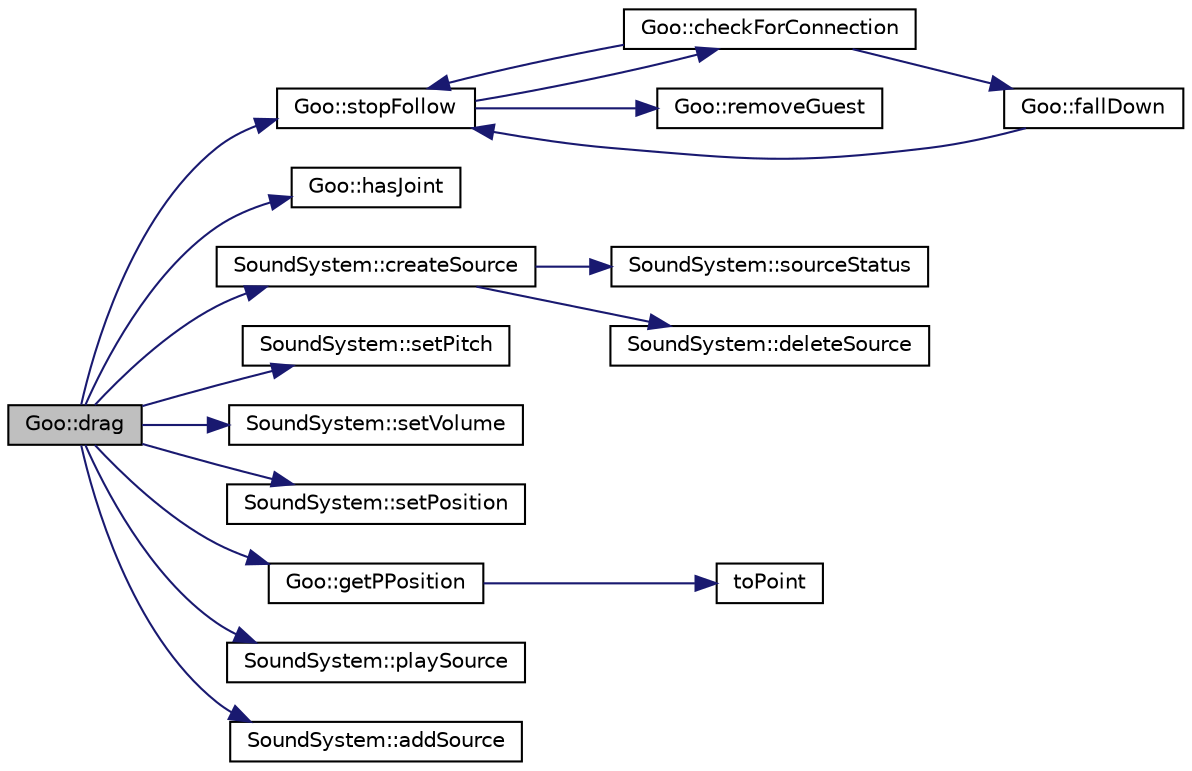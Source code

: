 digraph G
{
  edge [fontname="Helvetica",fontsize="10",labelfontname="Helvetica",labelfontsize="10"];
  node [fontname="Helvetica",fontsize="10",shape=record];
  rankdir="LR";
  Node1 [label="Goo::drag",height=0.2,width=0.4,color="black", fillcolor="grey75", style="filled" fontcolor="black"];
  Node1 -> Node2 [color="midnightblue",fontsize="10",style="solid",fontname="Helvetica"];
  Node2 [label="Goo::stopFollow",height=0.2,width=0.4,color="black", fillcolor="white", style="filled",URL="$d5/d5d/classGoo.html#a83a93e67d95635456f9bf4bcfb1ccf32"];
  Node2 -> Node3 [color="midnightblue",fontsize="10",style="solid",fontname="Helvetica"];
  Node3 [label="Goo::checkForConnection",height=0.2,width=0.4,color="black", fillcolor="white", style="filled",URL="$d5/d5d/classGoo.html#abfc4ee3aa7503c26f1bd4e2024f666e4"];
  Node3 -> Node2 [color="midnightblue",fontsize="10",style="solid",fontname="Helvetica"];
  Node3 -> Node4 [color="midnightblue",fontsize="10",style="solid",fontname="Helvetica"];
  Node4 [label="Goo::fallDown",height=0.2,width=0.4,color="black", fillcolor="white", style="filled",URL="$d5/d5d/classGoo.html#aefb4ce872af2583c479f2b41d9b494ab"];
  Node4 -> Node2 [color="midnightblue",fontsize="10",style="solid",fontname="Helvetica"];
  Node2 -> Node5 [color="midnightblue",fontsize="10",style="solid",fontname="Helvetica"];
  Node5 [label="Goo::removeGuest",height=0.2,width=0.4,color="black", fillcolor="white", style="filled",URL="$d5/d5d/classGoo.html#a048114698e7a5f9912bfc09f19470264"];
  Node1 -> Node6 [color="midnightblue",fontsize="10",style="solid",fontname="Helvetica"];
  Node6 [label="Goo::hasJoint",height=0.2,width=0.4,color="black", fillcolor="white", style="filled",URL="$d5/d5d/classGoo.html#ae809f97fb4c0c7f58a63cbed66f0ba5c"];
  Node1 -> Node7 [color="midnightblue",fontsize="10",style="solid",fontname="Helvetica"];
  Node7 [label="SoundSystem::createSource",height=0.2,width=0.4,color="black", fillcolor="white", style="filled",URL="$d3/dd2/classSoundSystem.html#a3ee89a335758195d3ad204651cbb113f"];
  Node7 -> Node8 [color="midnightblue",fontsize="10",style="solid",fontname="Helvetica"];
  Node8 [label="SoundSystem::sourceStatus",height=0.2,width=0.4,color="black", fillcolor="white", style="filled",URL="$d3/dd2/classSoundSystem.html#a69834cd09c84145151347b2bc3d93af1"];
  Node7 -> Node9 [color="midnightblue",fontsize="10",style="solid",fontname="Helvetica"];
  Node9 [label="SoundSystem::deleteSource",height=0.2,width=0.4,color="black", fillcolor="white", style="filled",URL="$d3/dd2/classSoundSystem.html#a40ed8f6a1c61cdc9f085c3c0d4998145"];
  Node1 -> Node10 [color="midnightblue",fontsize="10",style="solid",fontname="Helvetica"];
  Node10 [label="SoundSystem::setPitch",height=0.2,width=0.4,color="black", fillcolor="white", style="filled",URL="$d3/dd2/classSoundSystem.html#aa495b33a8bd7d32105a6556ee4a46b02"];
  Node1 -> Node11 [color="midnightblue",fontsize="10",style="solid",fontname="Helvetica"];
  Node11 [label="SoundSystem::setVolume",height=0.2,width=0.4,color="black", fillcolor="white", style="filled",URL="$d3/dd2/classSoundSystem.html#a0086c491127e28ca94371f414aacb937"];
  Node1 -> Node12 [color="midnightblue",fontsize="10",style="solid",fontname="Helvetica"];
  Node12 [label="SoundSystem::setPosition",height=0.2,width=0.4,color="black", fillcolor="white", style="filled",URL="$d3/dd2/classSoundSystem.html#a0662f9cba16ba4d04c0b6426a1be9e4d"];
  Node1 -> Node13 [color="midnightblue",fontsize="10",style="solid",fontname="Helvetica"];
  Node13 [label="Goo::getPPosition",height=0.2,width=0.4,color="black", fillcolor="white", style="filled",URL="$d5/d5d/classGoo.html#a7396488f837512c3e887f15fb82dcb8f"];
  Node13 -> Node14 [color="midnightblue",fontsize="10",style="solid",fontname="Helvetica"];
  Node14 [label="toPoint",height=0.2,width=0.4,color="black", fillcolor="white", style="filled",URL="$d5/da5/tools_8h.html#a94f703d943194650c89dfc581bab6b14",tooltip="Convert a b2Vec2 in a QPoint."];
  Node1 -> Node15 [color="midnightblue",fontsize="10",style="solid",fontname="Helvetica"];
  Node15 [label="SoundSystem::playSource",height=0.2,width=0.4,color="black", fillcolor="white", style="filled",URL="$d3/dd2/classSoundSystem.html#a36a321e65d3e1e5af2033c42de5ff23e"];
  Node1 -> Node16 [color="midnightblue",fontsize="10",style="solid",fontname="Helvetica"];
  Node16 [label="SoundSystem::addSource",height=0.2,width=0.4,color="black", fillcolor="white", style="filled",URL="$d3/dd2/classSoundSystem.html#a7cc18fd22cea9676cdc85390f75ead3d"];
}
